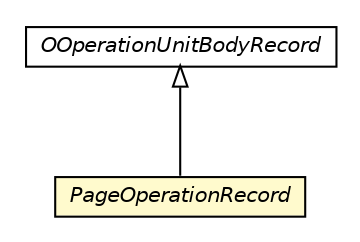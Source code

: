 #!/usr/local/bin/dot
#
# Class diagram 
# Generated by UMLGraph version R5_6-24-gf6e263 (http://www.umlgraph.org/)
#

digraph G {
	edge [fontname="Helvetica",fontsize=10,labelfontname="Helvetica",labelfontsize=10];
	node [fontname="Helvetica",fontsize=10,shape=plaintext];
	nodesep=0.25;
	ranksep=0.5;
	// com.orientechnologies.orient.core.storage.impl.local.paginated.wal.OOperationUnitBodyRecord
	c8160379 [label=<<table title="com.orientechnologies.orient.core.storage.impl.local.paginated.wal.OOperationUnitBodyRecord" border="0" cellborder="1" cellspacing="0" cellpadding="2" port="p" href="../OOperationUnitBodyRecord.html">
		<tr><td><table border="0" cellspacing="0" cellpadding="1">
<tr><td align="center" balign="center"><font face="Helvetica-Oblique"> OOperationUnitBodyRecord </font></td></tr>
		</table></td></tr>
		</table>>, URL="../OOperationUnitBodyRecord.html", fontname="Helvetica", fontcolor="black", fontsize=10.0];
	// com.orientechnologies.orient.core.storage.impl.local.paginated.wal.po.PageOperationRecord
	c8160403 [label=<<table title="com.orientechnologies.orient.core.storage.impl.local.paginated.wal.po.PageOperationRecord" border="0" cellborder="1" cellspacing="0" cellpadding="2" port="p" bgcolor="lemonChiffon" href="./PageOperationRecord.html">
		<tr><td><table border="0" cellspacing="0" cellpadding="1">
<tr><td align="center" balign="center"><font face="Helvetica-Oblique"> PageOperationRecord </font></td></tr>
		</table></td></tr>
		</table>>, URL="./PageOperationRecord.html", fontname="Helvetica", fontcolor="black", fontsize=10.0];
	//com.orientechnologies.orient.core.storage.impl.local.paginated.wal.po.PageOperationRecord extends com.orientechnologies.orient.core.storage.impl.local.paginated.wal.OOperationUnitBodyRecord
	c8160379:p -> c8160403:p [dir=back,arrowtail=empty];
}

